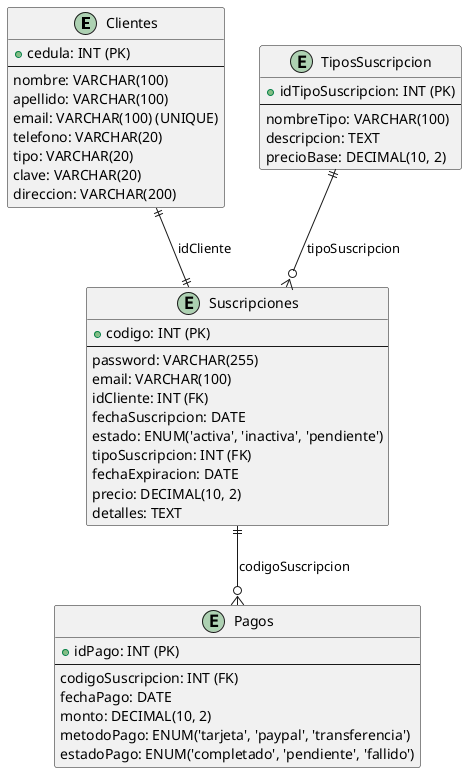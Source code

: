 @startuml Suscripciones

entity "Clientes" {
    + cedula: INT (PK)
    --
    nombre: VARCHAR(100)
    apellido: VARCHAR(100)
    email: VARCHAR(100) (UNIQUE)
    telefono: VARCHAR(20)
    tipo: VARCHAR(20)
    clave: VARCHAR(20)
    direccion: VARCHAR(200)
}

entity "TiposSuscripcion" {
    + idTipoSuscripcion: INT (PK)
    --
    nombreTipo: VARCHAR(100)
    descripcion: TEXT
    precioBase: DECIMAL(10, 2)
}

entity "Suscripciones" {
    + codigo: INT (PK)
    --
    password: VARCHAR(255)
    email: VARCHAR(100)
    idCliente: INT (FK)
    fechaSuscripcion: DATE
    estado: ENUM('activa', 'inactiva', 'pendiente')
    tipoSuscripcion: INT (FK)
    fechaExpiracion: DATE
    precio: DECIMAL(10, 2)
    detalles: TEXT
}

entity "Pagos" {
    + idPago: INT (PK)
    --
    codigoSuscripcion: INT (FK)
    fechaPago: DATE
    monto: DECIMAL(10, 2)
    metodoPago: ENUM('tarjeta', 'paypal', 'transferencia')
    estadoPago: ENUM('completado', 'pendiente', 'fallido')
}


Clientes ||--|| Suscripciones : "idCliente"
TiposSuscripcion ||--o{ Suscripciones : "tipoSuscripcion"
Suscripciones ||--o{ Pagos : "codigoSuscripcion"

@enduml
